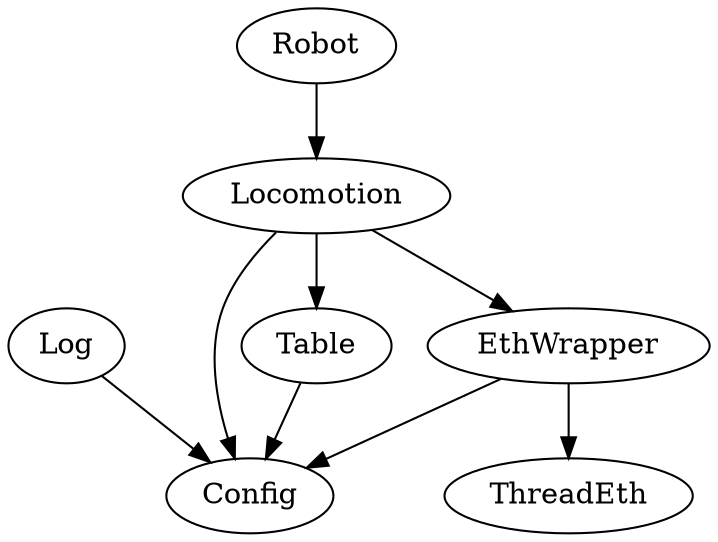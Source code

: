 digraph dependancesJava {
Config;
Log -> Config;
Robot;
Locomotion;
Robot -> Locomotion;
Config;
Locomotion -> Config;
Table;
Locomotion -> Table;
Config;
Table -> Config;
EthWrapper;
Locomotion -> EthWrapper;
Config;
EthWrapper -> Config;
ThreadEth;
EthWrapper -> ThreadEth;
}
